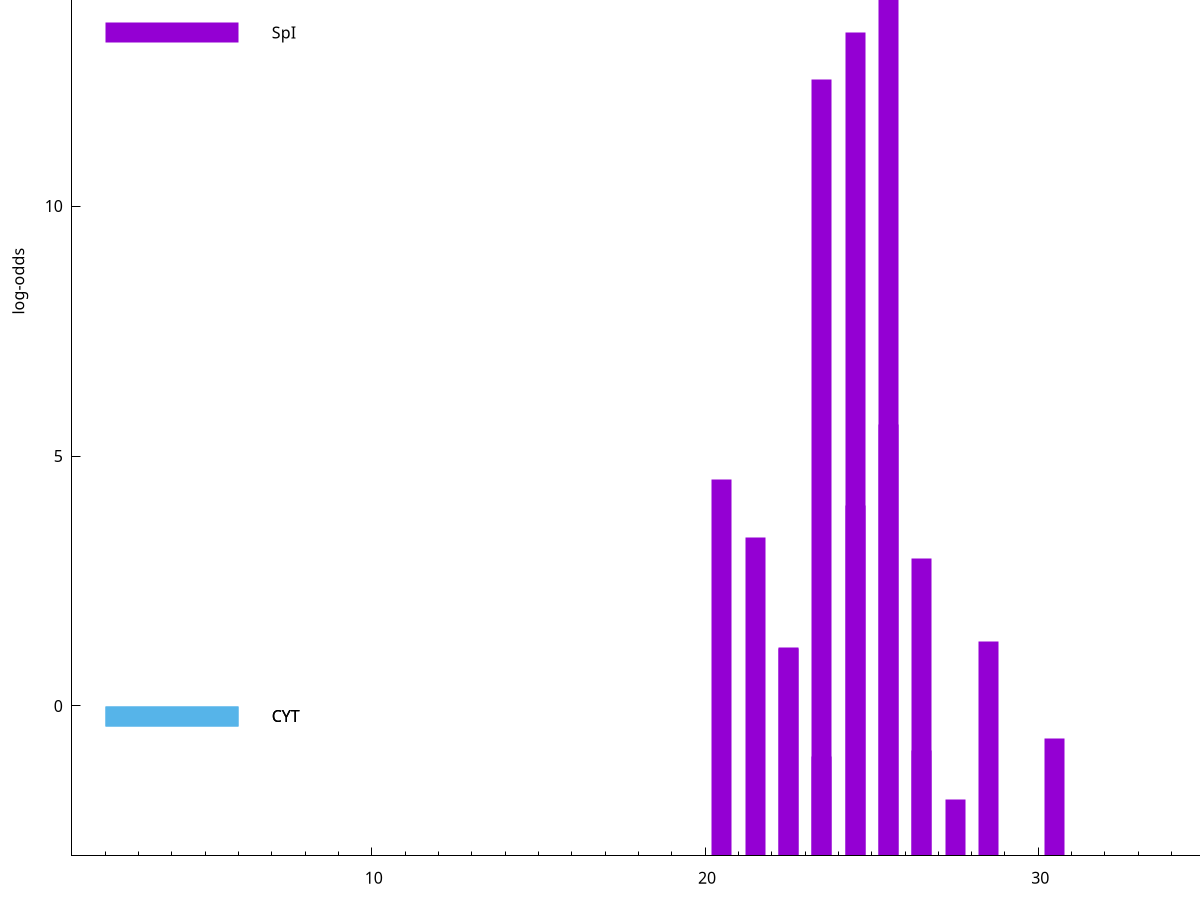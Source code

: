 set title "LipoP predictions for SRR5666568.gff"
set size 2., 1.4
set xrange [1:70] 
set mxtics 10
set yrange [-3:20]
set y2range [0:23]
set ylabel "log-odds"
set term postscript eps color solid "Helvetica" 30
set output "SRR5666568.gff481.eps"
set arrow from 2,19.0193 to 6,19.0193 nohead lt 1 lw 20
set label "SpI" at 7,19.0193
set arrow from 2,13.4756 to 6,13.4756 nohead lt 1 lw 20
set label "SpI" at 7,13.4756
set arrow from 2,-0.200913 to 6,-0.200913 nohead lt 3 lw 20
set label "CYT" at 7,-0.200913
set arrow from 2,-0.200913 to 6,-0.200913 nohead lt 3 lw 20
set label "CYT" at 7,-0.200913
set arrow from 2,19.0193 to 6,19.0193 nohead lt 1 lw 20
set label "SpI" at 7,19.0193
# NOTE: The scores below are the log-odds scores with the threshold
# NOTE: subtracted (a hack to make gnuplot make the histogram all
# NOTE: look nice).
plot "-" axes x1y2 title "" with impulses lt 1 lw 20
25.500000 22.003000
24.500000 16.468800
23.500000 15.529700
25.500000 8.635470
20.500000 7.520910
24.500000 7.010570
21.500000 6.373160
26.500000 5.947700
28.500000 4.283630
22.500000 4.175320
22.500000 4.159470
30.500000 2.346338
26.500000 2.118967
23.500000 1.981050
27.500000 1.120270
e
exit
